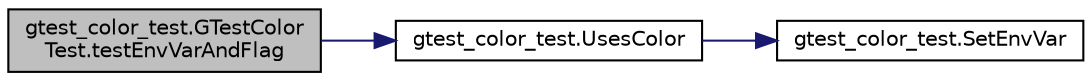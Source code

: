 digraph "gtest_color_test.GTestColorTest.testEnvVarAndFlag"
{
  edge [fontname="Helvetica",fontsize="10",labelfontname="Helvetica",labelfontsize="10"];
  node [fontname="Helvetica",fontsize="10",shape=record];
  rankdir="LR";
  Node6 [label="gtest_color_test.GTestColor\lTest.testEnvVarAndFlag",height=0.2,width=0.4,color="black", fillcolor="grey75", style="filled", fontcolor="black"];
  Node6 -> Node7 [color="midnightblue",fontsize="10",style="solid",fontname="Helvetica"];
  Node7 [label="gtest_color_test.UsesColor",height=0.2,width=0.4,color="black", fillcolor="white", style="filled",URL="$dd/dee/namespacegtest__color__test.html#a96a2e5fa77bff1cba4a791ad1e5bdafa"];
  Node7 -> Node8 [color="midnightblue",fontsize="10",style="solid",fontname="Helvetica"];
  Node8 [label="gtest_color_test.SetEnvVar",height=0.2,width=0.4,color="black", fillcolor="white", style="filled",URL="$dd/dee/namespacegtest__color__test.html#af8659dcaaf59478690f30d7ac141b1c4"];
}
